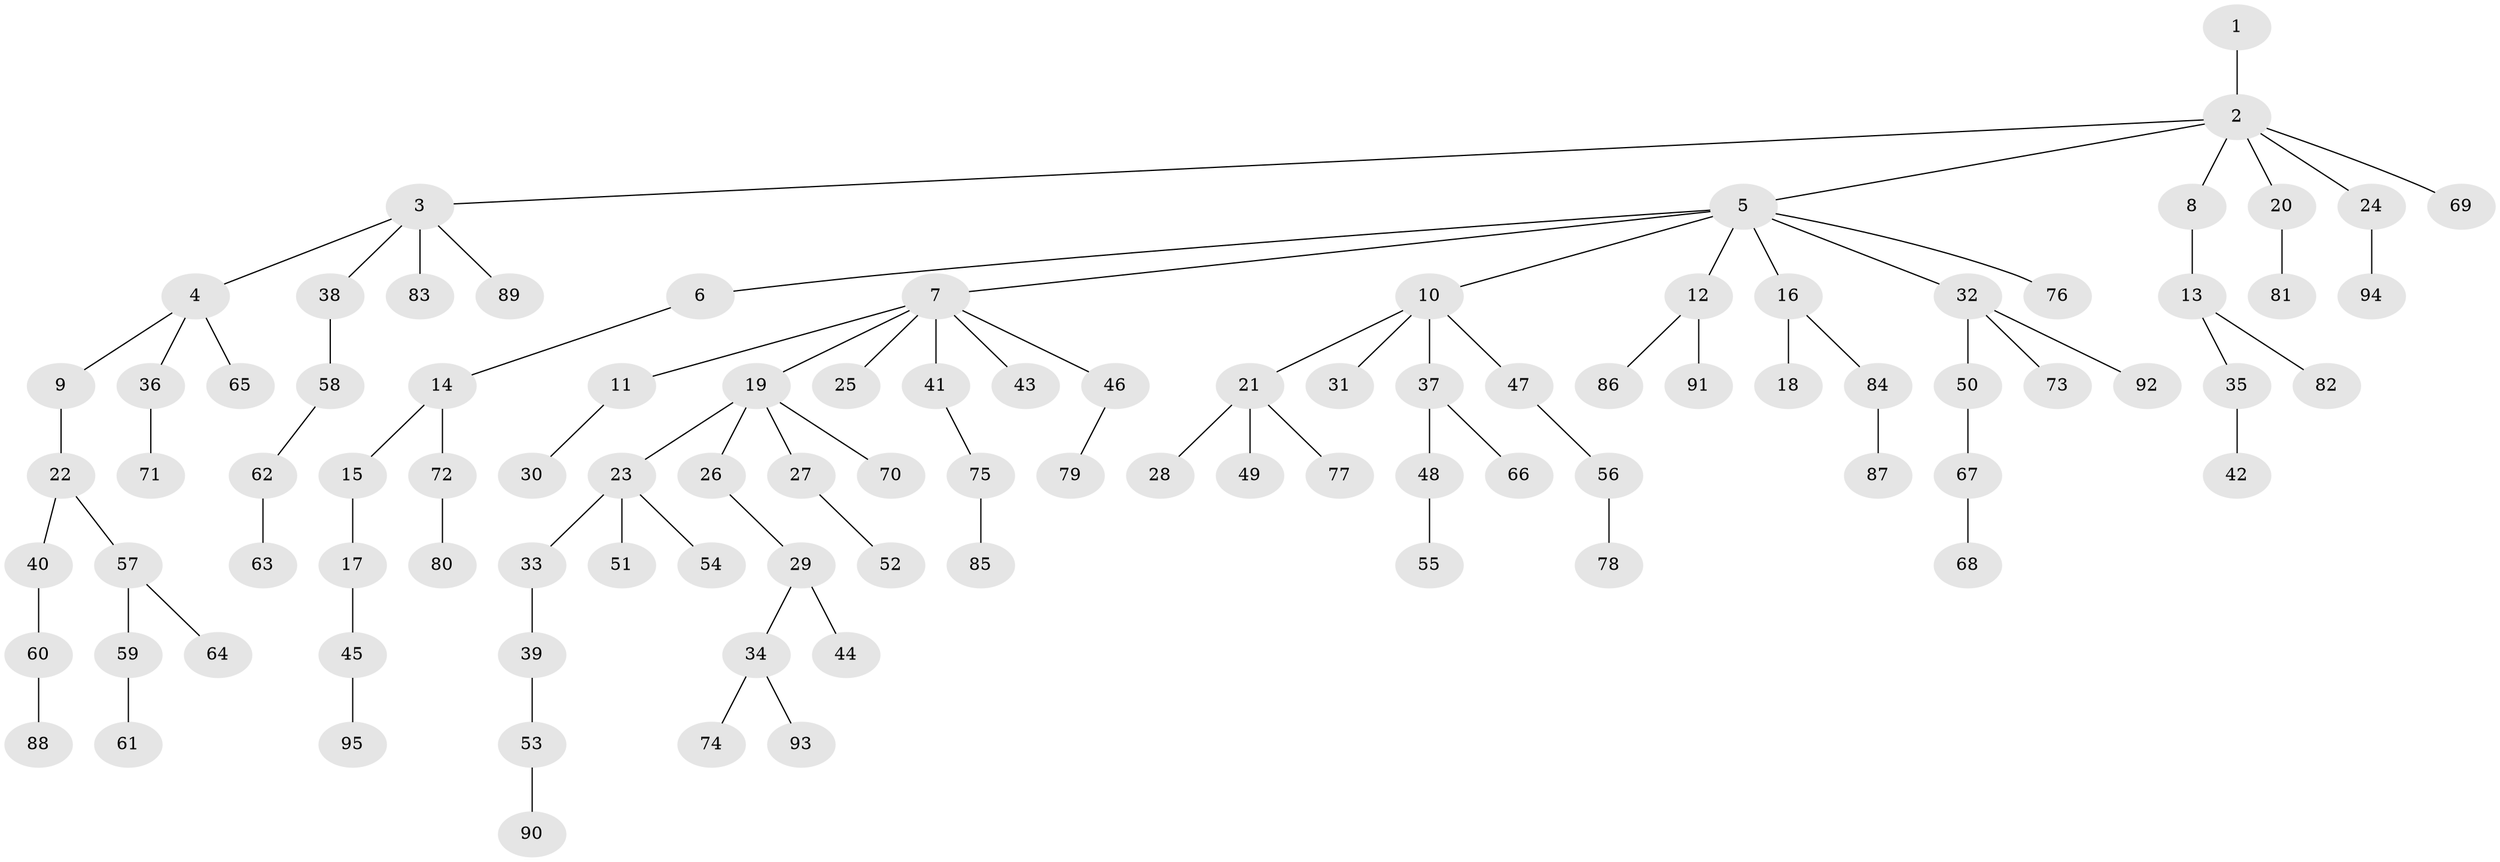 // Generated by graph-tools (version 1.1) at 2025/50/03/09/25 03:50:17]
// undirected, 95 vertices, 94 edges
graph export_dot {
graph [start="1"]
  node [color=gray90,style=filled];
  1;
  2;
  3;
  4;
  5;
  6;
  7;
  8;
  9;
  10;
  11;
  12;
  13;
  14;
  15;
  16;
  17;
  18;
  19;
  20;
  21;
  22;
  23;
  24;
  25;
  26;
  27;
  28;
  29;
  30;
  31;
  32;
  33;
  34;
  35;
  36;
  37;
  38;
  39;
  40;
  41;
  42;
  43;
  44;
  45;
  46;
  47;
  48;
  49;
  50;
  51;
  52;
  53;
  54;
  55;
  56;
  57;
  58;
  59;
  60;
  61;
  62;
  63;
  64;
  65;
  66;
  67;
  68;
  69;
  70;
  71;
  72;
  73;
  74;
  75;
  76;
  77;
  78;
  79;
  80;
  81;
  82;
  83;
  84;
  85;
  86;
  87;
  88;
  89;
  90;
  91;
  92;
  93;
  94;
  95;
  1 -- 2;
  2 -- 3;
  2 -- 5;
  2 -- 8;
  2 -- 20;
  2 -- 24;
  2 -- 69;
  3 -- 4;
  3 -- 38;
  3 -- 83;
  3 -- 89;
  4 -- 9;
  4 -- 36;
  4 -- 65;
  5 -- 6;
  5 -- 7;
  5 -- 10;
  5 -- 12;
  5 -- 16;
  5 -- 32;
  5 -- 76;
  6 -- 14;
  7 -- 11;
  7 -- 19;
  7 -- 25;
  7 -- 41;
  7 -- 43;
  7 -- 46;
  8 -- 13;
  9 -- 22;
  10 -- 21;
  10 -- 31;
  10 -- 37;
  10 -- 47;
  11 -- 30;
  12 -- 86;
  12 -- 91;
  13 -- 35;
  13 -- 82;
  14 -- 15;
  14 -- 72;
  15 -- 17;
  16 -- 18;
  16 -- 84;
  17 -- 45;
  19 -- 23;
  19 -- 26;
  19 -- 27;
  19 -- 70;
  20 -- 81;
  21 -- 28;
  21 -- 49;
  21 -- 77;
  22 -- 40;
  22 -- 57;
  23 -- 33;
  23 -- 51;
  23 -- 54;
  24 -- 94;
  26 -- 29;
  27 -- 52;
  29 -- 34;
  29 -- 44;
  32 -- 50;
  32 -- 73;
  32 -- 92;
  33 -- 39;
  34 -- 74;
  34 -- 93;
  35 -- 42;
  36 -- 71;
  37 -- 48;
  37 -- 66;
  38 -- 58;
  39 -- 53;
  40 -- 60;
  41 -- 75;
  45 -- 95;
  46 -- 79;
  47 -- 56;
  48 -- 55;
  50 -- 67;
  53 -- 90;
  56 -- 78;
  57 -- 59;
  57 -- 64;
  58 -- 62;
  59 -- 61;
  60 -- 88;
  62 -- 63;
  67 -- 68;
  72 -- 80;
  75 -- 85;
  84 -- 87;
}

